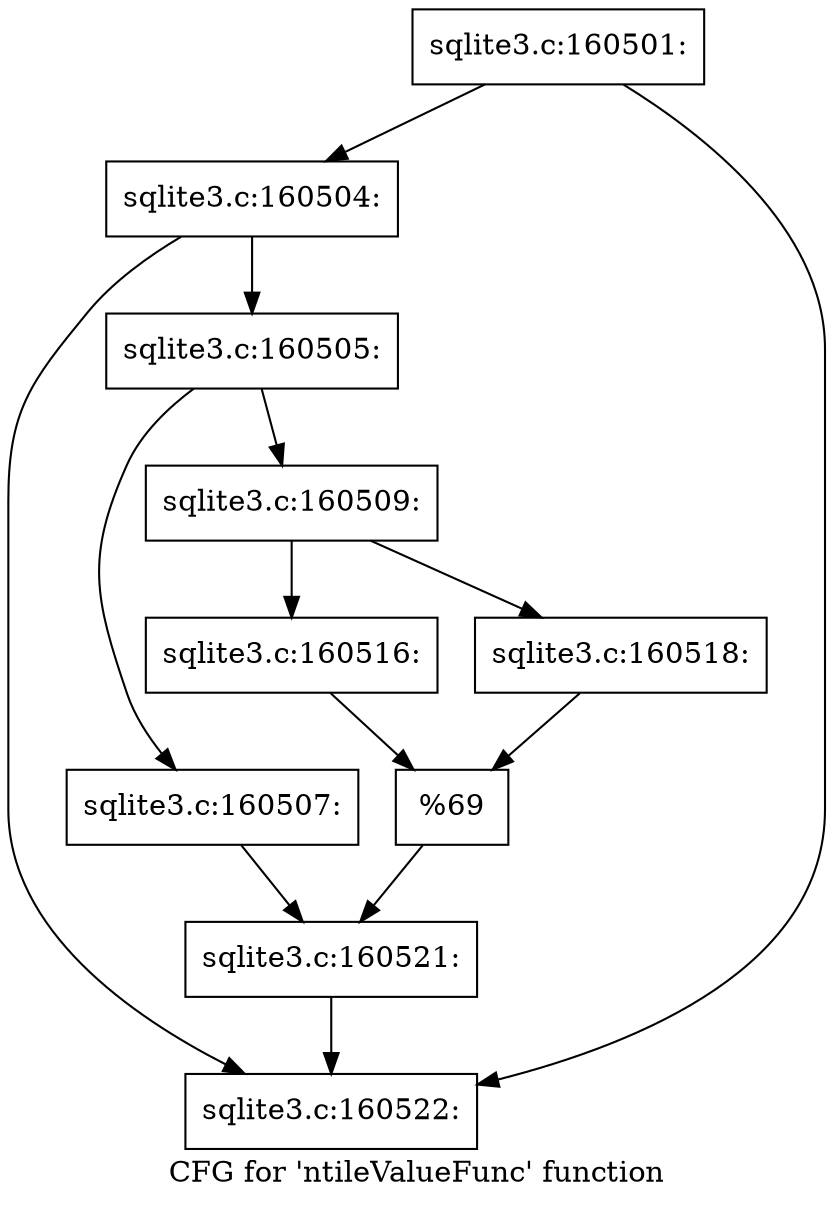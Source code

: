 digraph "CFG for 'ntileValueFunc' function" {
	label="CFG for 'ntileValueFunc' function";

	Node0x55c0fa6ed490 [shape=record,label="{sqlite3.c:160501:}"];
	Node0x55c0fa6ed490 -> Node0x55c0f8689110;
	Node0x55c0fa6ed490 -> Node0x55c0f86890c0;
	Node0x55c0f8689110 [shape=record,label="{sqlite3.c:160504:}"];
	Node0x55c0f8689110 -> Node0x55c0f86887e0;
	Node0x55c0f8689110 -> Node0x55c0f86890c0;
	Node0x55c0f86887e0 [shape=record,label="{sqlite3.c:160505:}"];
	Node0x55c0f86887e0 -> Node0x55c0f868a020;
	Node0x55c0f86887e0 -> Node0x55c0f868a0c0;
	Node0x55c0f868a020 [shape=record,label="{sqlite3.c:160507:}"];
	Node0x55c0f868a020 -> Node0x55c0f868a070;
	Node0x55c0f868a0c0 [shape=record,label="{sqlite3.c:160509:}"];
	Node0x55c0f868a0c0 -> Node0x55c0fa6f82f0;
	Node0x55c0f868a0c0 -> Node0x55c0fa6f8390;
	Node0x55c0fa6f82f0 [shape=record,label="{sqlite3.c:160516:}"];
	Node0x55c0fa6f82f0 -> Node0x55c0fa6f8340;
	Node0x55c0fa6f8390 [shape=record,label="{sqlite3.c:160518:}"];
	Node0x55c0fa6f8390 -> Node0x55c0fa6f8340;
	Node0x55c0fa6f8340 [shape=record,label="{%69}"];
	Node0x55c0fa6f8340 -> Node0x55c0f868a070;
	Node0x55c0f868a070 [shape=record,label="{sqlite3.c:160521:}"];
	Node0x55c0f868a070 -> Node0x55c0f86890c0;
	Node0x55c0f86890c0 [shape=record,label="{sqlite3.c:160522:}"];
}
